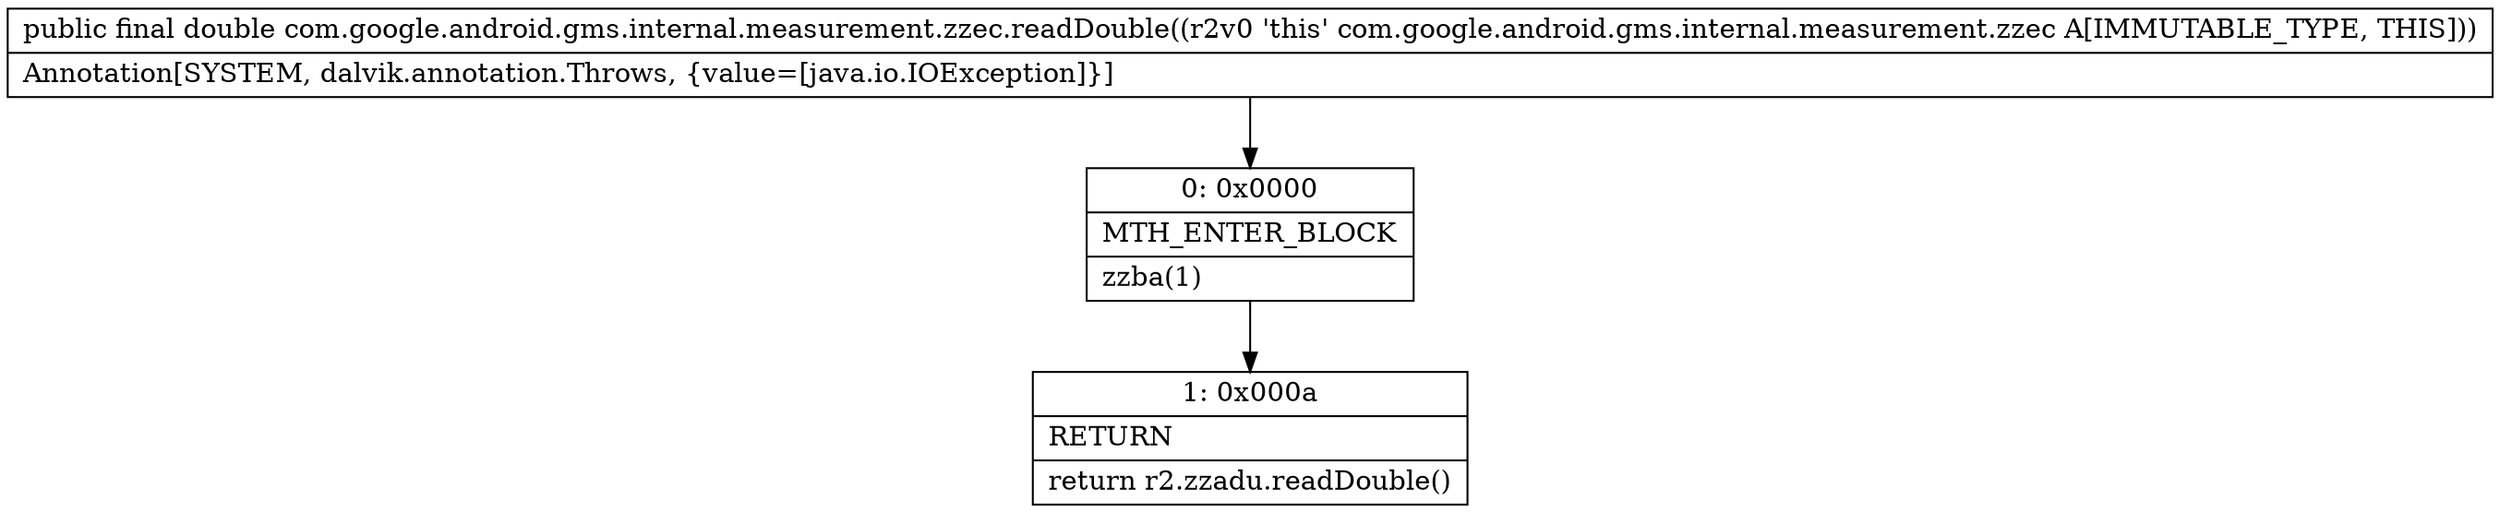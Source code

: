 digraph "CFG forcom.google.android.gms.internal.measurement.zzec.readDouble()D" {
Node_0 [shape=record,label="{0\:\ 0x0000|MTH_ENTER_BLOCK\l|zzba(1)\l}"];
Node_1 [shape=record,label="{1\:\ 0x000a|RETURN\l|return r2.zzadu.readDouble()\l}"];
MethodNode[shape=record,label="{public final double com.google.android.gms.internal.measurement.zzec.readDouble((r2v0 'this' com.google.android.gms.internal.measurement.zzec A[IMMUTABLE_TYPE, THIS]))  | Annotation[SYSTEM, dalvik.annotation.Throws, \{value=[java.io.IOException]\}]\l}"];
MethodNode -> Node_0;
Node_0 -> Node_1;
}

